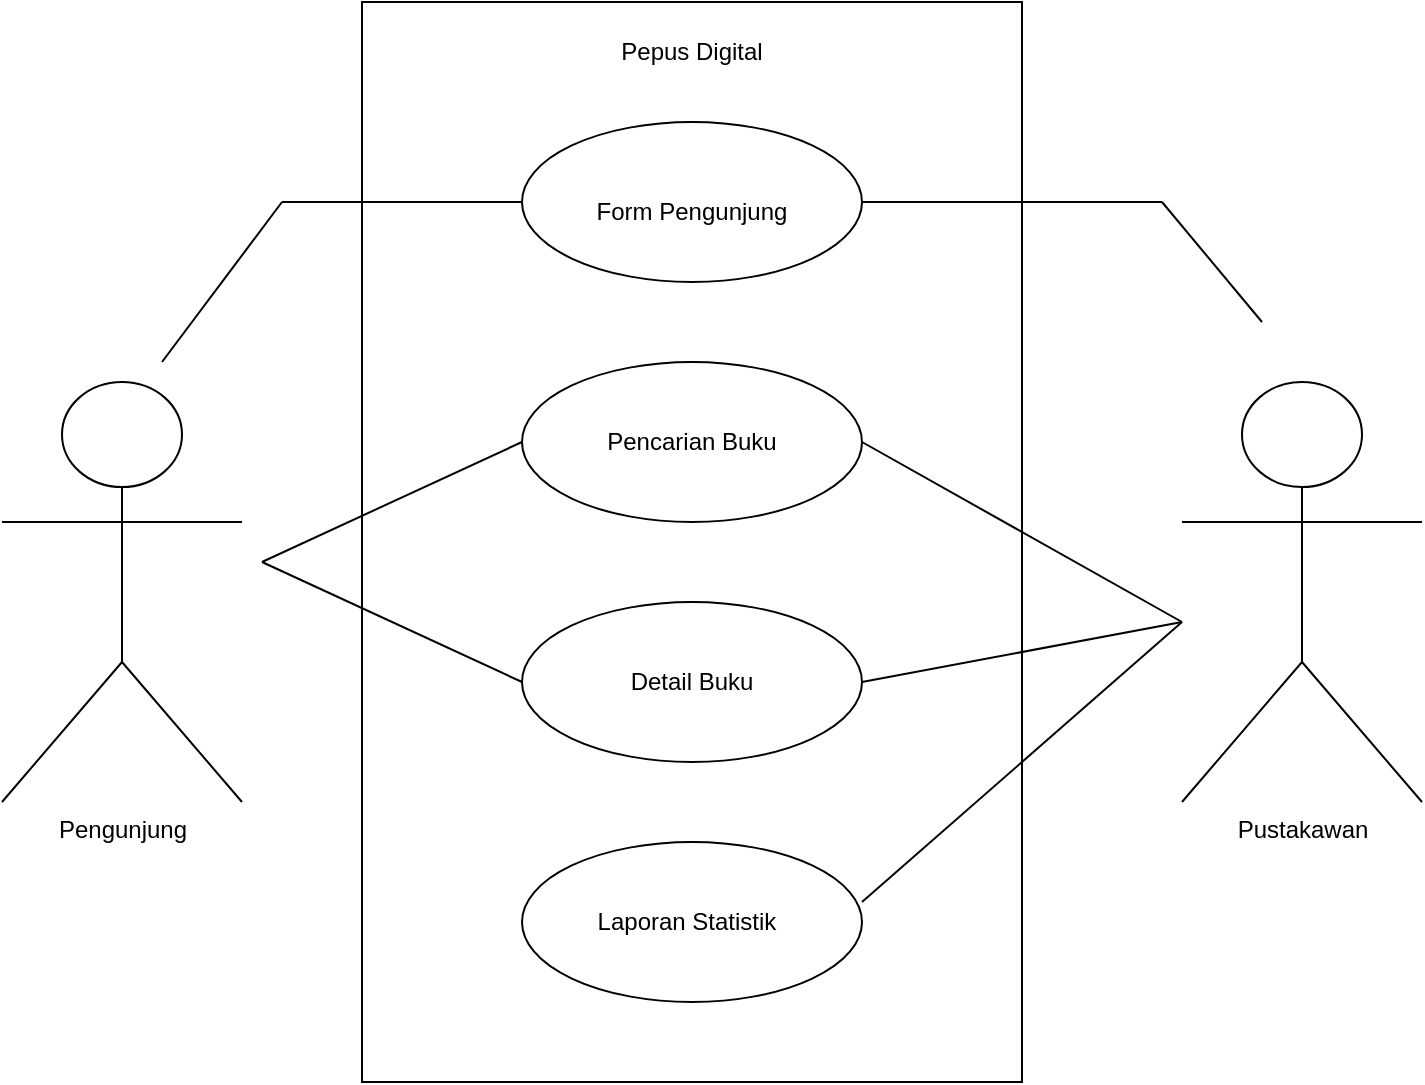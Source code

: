 <mxfile version="23.1.1" type="github">
  <diagram name="Page-1" id="nC795ggCfy0GwTYAiTU3">
    <mxGraphModel dx="1066" dy="615" grid="1" gridSize="10" guides="1" tooltips="1" connect="1" arrows="1" fold="1" page="1" pageScale="1" pageWidth="827" pageHeight="1169" math="0" shadow="0">
      <root>
        <mxCell id="0" />
        <mxCell id="1" parent="0" />
        <mxCell id="FyU8fmQ5faaFX58U_dp6-6" value="" style="rounded=0;whiteSpace=wrap;html=1;" vertex="1" parent="1">
          <mxGeometry x="260" y="30" width="330" height="540" as="geometry" />
        </mxCell>
        <mxCell id="FyU8fmQ5faaFX58U_dp6-7" value="Pepus Digital" style="text;html=1;strokeColor=none;fillColor=none;align=center;verticalAlign=middle;whiteSpace=wrap;rounded=0;" vertex="1" parent="1">
          <mxGeometry x="360" y="30" width="130" height="50" as="geometry" />
        </mxCell>
        <mxCell id="FyU8fmQ5faaFX58U_dp6-8" value="Pengunjung" style="shape=umlActor;verticalLabelPosition=bottom;verticalAlign=top;html=1;outlineConnect=0;" vertex="1" parent="1">
          <mxGeometry x="80" y="220" width="120" height="210" as="geometry" />
        </mxCell>
        <mxCell id="FyU8fmQ5faaFX58U_dp6-9" value="Pustakawan" style="shape=umlActor;verticalLabelPosition=bottom;verticalAlign=top;html=1;outlineConnect=0;" vertex="1" parent="1">
          <mxGeometry x="670" y="220" width="120" height="210" as="geometry" />
        </mxCell>
        <mxCell id="FyU8fmQ5faaFX58U_dp6-21" value="" style="ellipse;whiteSpace=wrap;html=1;" vertex="1" parent="1">
          <mxGeometry x="340" y="90" width="170" height="80" as="geometry" />
        </mxCell>
        <mxCell id="FyU8fmQ5faaFX58U_dp6-22" value="" style="ellipse;whiteSpace=wrap;html=1;" vertex="1" parent="1">
          <mxGeometry x="340" y="210" width="170" height="80" as="geometry" />
        </mxCell>
        <mxCell id="FyU8fmQ5faaFX58U_dp6-23" value="" style="ellipse;whiteSpace=wrap;html=1;" vertex="1" parent="1">
          <mxGeometry x="340" y="330" width="170" height="80" as="geometry" />
        </mxCell>
        <mxCell id="FyU8fmQ5faaFX58U_dp6-24" value="" style="ellipse;whiteSpace=wrap;html=1;" vertex="1" parent="1">
          <mxGeometry x="340" y="450" width="170" height="80" as="geometry" />
        </mxCell>
        <mxCell id="FyU8fmQ5faaFX58U_dp6-26" value="Form Pengunjung" style="text;html=1;strokeColor=none;fillColor=none;align=center;verticalAlign=middle;whiteSpace=wrap;rounded=0;" vertex="1" parent="1">
          <mxGeometry x="375" y="120" width="100" height="30" as="geometry" />
        </mxCell>
        <mxCell id="FyU8fmQ5faaFX58U_dp6-27" value="Pencarian Buku" style="text;html=1;strokeColor=none;fillColor=none;align=center;verticalAlign=middle;whiteSpace=wrap;rounded=0;" vertex="1" parent="1">
          <mxGeometry x="375" y="235" width="100" height="30" as="geometry" />
        </mxCell>
        <mxCell id="FyU8fmQ5faaFX58U_dp6-28" value="Detail Buku" style="text;html=1;strokeColor=none;fillColor=none;align=center;verticalAlign=middle;whiteSpace=wrap;rounded=0;" vertex="1" parent="1">
          <mxGeometry x="385" y="355" width="80" height="30" as="geometry" />
        </mxCell>
        <mxCell id="FyU8fmQ5faaFX58U_dp6-29" value="Laporan Statistik" style="text;html=1;strokeColor=none;fillColor=none;align=center;verticalAlign=middle;whiteSpace=wrap;rounded=0;" vertex="1" parent="1">
          <mxGeometry x="370" y="475" width="105" height="30" as="geometry" />
        </mxCell>
        <mxCell id="FyU8fmQ5faaFX58U_dp6-30" value="" style="endArrow=none;html=1;rounded=0;" edge="1" parent="1">
          <mxGeometry width="50" height="50" relative="1" as="geometry">
            <mxPoint x="160" y="210" as="sourcePoint" />
            <mxPoint x="220" y="130" as="targetPoint" />
          </mxGeometry>
        </mxCell>
        <mxCell id="FyU8fmQ5faaFX58U_dp6-31" value="" style="endArrow=none;html=1;rounded=0;" edge="1" parent="1" source="FyU8fmQ5faaFX58U_dp6-21">
          <mxGeometry width="50" height="50" relative="1" as="geometry">
            <mxPoint x="170" y="220" as="sourcePoint" />
            <mxPoint x="220" y="130" as="targetPoint" />
          </mxGeometry>
        </mxCell>
        <mxCell id="FyU8fmQ5faaFX58U_dp6-32" value="" style="endArrow=none;html=1;rounded=0;" edge="1" parent="1">
          <mxGeometry width="50" height="50" relative="1" as="geometry">
            <mxPoint x="660" y="130" as="sourcePoint" />
            <mxPoint x="710" y="190" as="targetPoint" />
            <Array as="points" />
          </mxGeometry>
        </mxCell>
        <mxCell id="FyU8fmQ5faaFX58U_dp6-33" value="" style="endArrow=none;html=1;rounded=0;entryX=1;entryY=0.5;entryDx=0;entryDy=0;" edge="1" parent="1" target="FyU8fmQ5faaFX58U_dp6-21">
          <mxGeometry width="50" height="50" relative="1" as="geometry">
            <mxPoint x="660" y="130" as="sourcePoint" />
            <mxPoint x="660" y="80" as="targetPoint" />
            <Array as="points">
              <mxPoint x="660" y="130" />
            </Array>
          </mxGeometry>
        </mxCell>
        <mxCell id="FyU8fmQ5faaFX58U_dp6-34" value="" style="endArrow=none;html=1;rounded=0;entryX=0;entryY=0.5;entryDx=0;entryDy=0;" edge="1" parent="1" target="FyU8fmQ5faaFX58U_dp6-22">
          <mxGeometry width="50" height="50" relative="1" as="geometry">
            <mxPoint x="210" y="310" as="sourcePoint" />
            <mxPoint x="440" y="280" as="targetPoint" />
          </mxGeometry>
        </mxCell>
        <mxCell id="FyU8fmQ5faaFX58U_dp6-35" value="" style="endArrow=none;html=1;rounded=0;entryX=0;entryY=0.5;entryDx=0;entryDy=0;" edge="1" parent="1" target="FyU8fmQ5faaFX58U_dp6-23">
          <mxGeometry width="50" height="50" relative="1" as="geometry">
            <mxPoint x="210" y="310" as="sourcePoint" />
            <mxPoint x="350" y="260" as="targetPoint" />
          </mxGeometry>
        </mxCell>
        <mxCell id="FyU8fmQ5faaFX58U_dp6-36" value="" style="endArrow=none;html=1;rounded=0;entryX=1;entryY=0.5;entryDx=0;entryDy=0;" edge="1" parent="1" target="FyU8fmQ5faaFX58U_dp6-22">
          <mxGeometry width="50" height="50" relative="1" as="geometry">
            <mxPoint x="670" y="340" as="sourcePoint" />
            <mxPoint x="440" y="280" as="targetPoint" />
          </mxGeometry>
        </mxCell>
        <mxCell id="FyU8fmQ5faaFX58U_dp6-37" value="" style="endArrow=none;html=1;rounded=0;entryX=1;entryY=0.5;entryDx=0;entryDy=0;" edge="1" parent="1" target="FyU8fmQ5faaFX58U_dp6-23">
          <mxGeometry width="50" height="50" relative="1" as="geometry">
            <mxPoint x="670" y="340" as="sourcePoint" />
            <mxPoint x="520" y="260" as="targetPoint" />
          </mxGeometry>
        </mxCell>
        <mxCell id="FyU8fmQ5faaFX58U_dp6-38" value="" style="endArrow=none;html=1;rounded=0;entryX=1;entryY=0.375;entryDx=0;entryDy=0;entryPerimeter=0;" edge="1" parent="1" target="FyU8fmQ5faaFX58U_dp6-24">
          <mxGeometry width="50" height="50" relative="1" as="geometry">
            <mxPoint x="670" y="340" as="sourcePoint" />
            <mxPoint x="520" y="380" as="targetPoint" />
          </mxGeometry>
        </mxCell>
      </root>
    </mxGraphModel>
  </diagram>
</mxfile>
